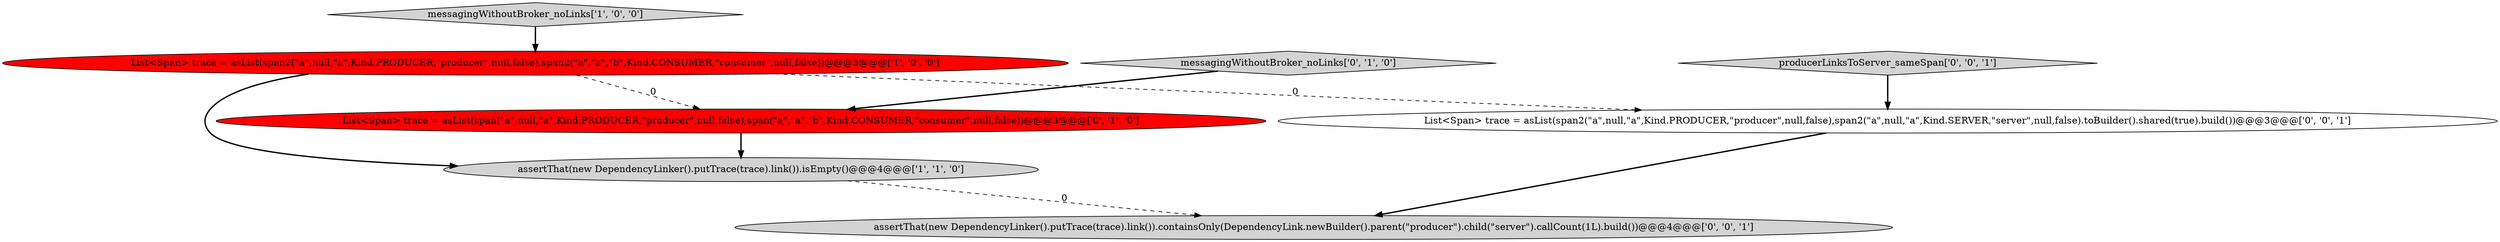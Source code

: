 digraph {
6 [style = filled, label = "assertThat(new DependencyLinker().putTrace(trace).link()).containsOnly(DependencyLink.newBuilder().parent(\"producer\").child(\"server\").callCount(1L).build())@@@4@@@['0', '0', '1']", fillcolor = lightgray, shape = ellipse image = "AAA0AAABBB3BBB"];
2 [style = filled, label = "List<Span> trace = asList(span2(\"a\",null,\"a\",Kind.PRODUCER,\"producer\",null,false),span2(\"a\",\"a\",\"b\",Kind.CONSUMER,\"consumer\",null,false))@@@3@@@['1', '0', '0']", fillcolor = red, shape = ellipse image = "AAA1AAABBB1BBB"];
7 [style = filled, label = "producerLinksToServer_sameSpan['0', '0', '1']", fillcolor = lightgray, shape = diamond image = "AAA0AAABBB3BBB"];
1 [style = filled, label = "assertThat(new DependencyLinker().putTrace(trace).link()).isEmpty()@@@4@@@['1', '1', '0']", fillcolor = lightgray, shape = ellipse image = "AAA0AAABBB1BBB"];
3 [style = filled, label = "messagingWithoutBroker_noLinks['0', '1', '0']", fillcolor = lightgray, shape = diamond image = "AAA0AAABBB2BBB"];
0 [style = filled, label = "messagingWithoutBroker_noLinks['1', '0', '0']", fillcolor = lightgray, shape = diamond image = "AAA0AAABBB1BBB"];
5 [style = filled, label = "List<Span> trace = asList(span2(\"a\",null,\"a\",Kind.PRODUCER,\"producer\",null,false),span2(\"a\",null,\"a\",Kind.SERVER,\"server\",null,false).toBuilder().shared(true).build())@@@3@@@['0', '0', '1']", fillcolor = white, shape = ellipse image = "AAA0AAABBB3BBB"];
4 [style = filled, label = "List<Span> trace = asList(span(\"a\",null,\"a\",Kind.PRODUCER,\"producer\",null,false),span(\"a\",\"a\",\"b\",Kind.CONSUMER,\"consumer\",null,false))@@@3@@@['0', '1', '0']", fillcolor = red, shape = ellipse image = "AAA1AAABBB2BBB"];
2->4 [style = dashed, label="0"];
2->5 [style = dashed, label="0"];
4->1 [style = bold, label=""];
7->5 [style = bold, label=""];
5->6 [style = bold, label=""];
3->4 [style = bold, label=""];
1->6 [style = dashed, label="0"];
2->1 [style = bold, label=""];
0->2 [style = bold, label=""];
}
